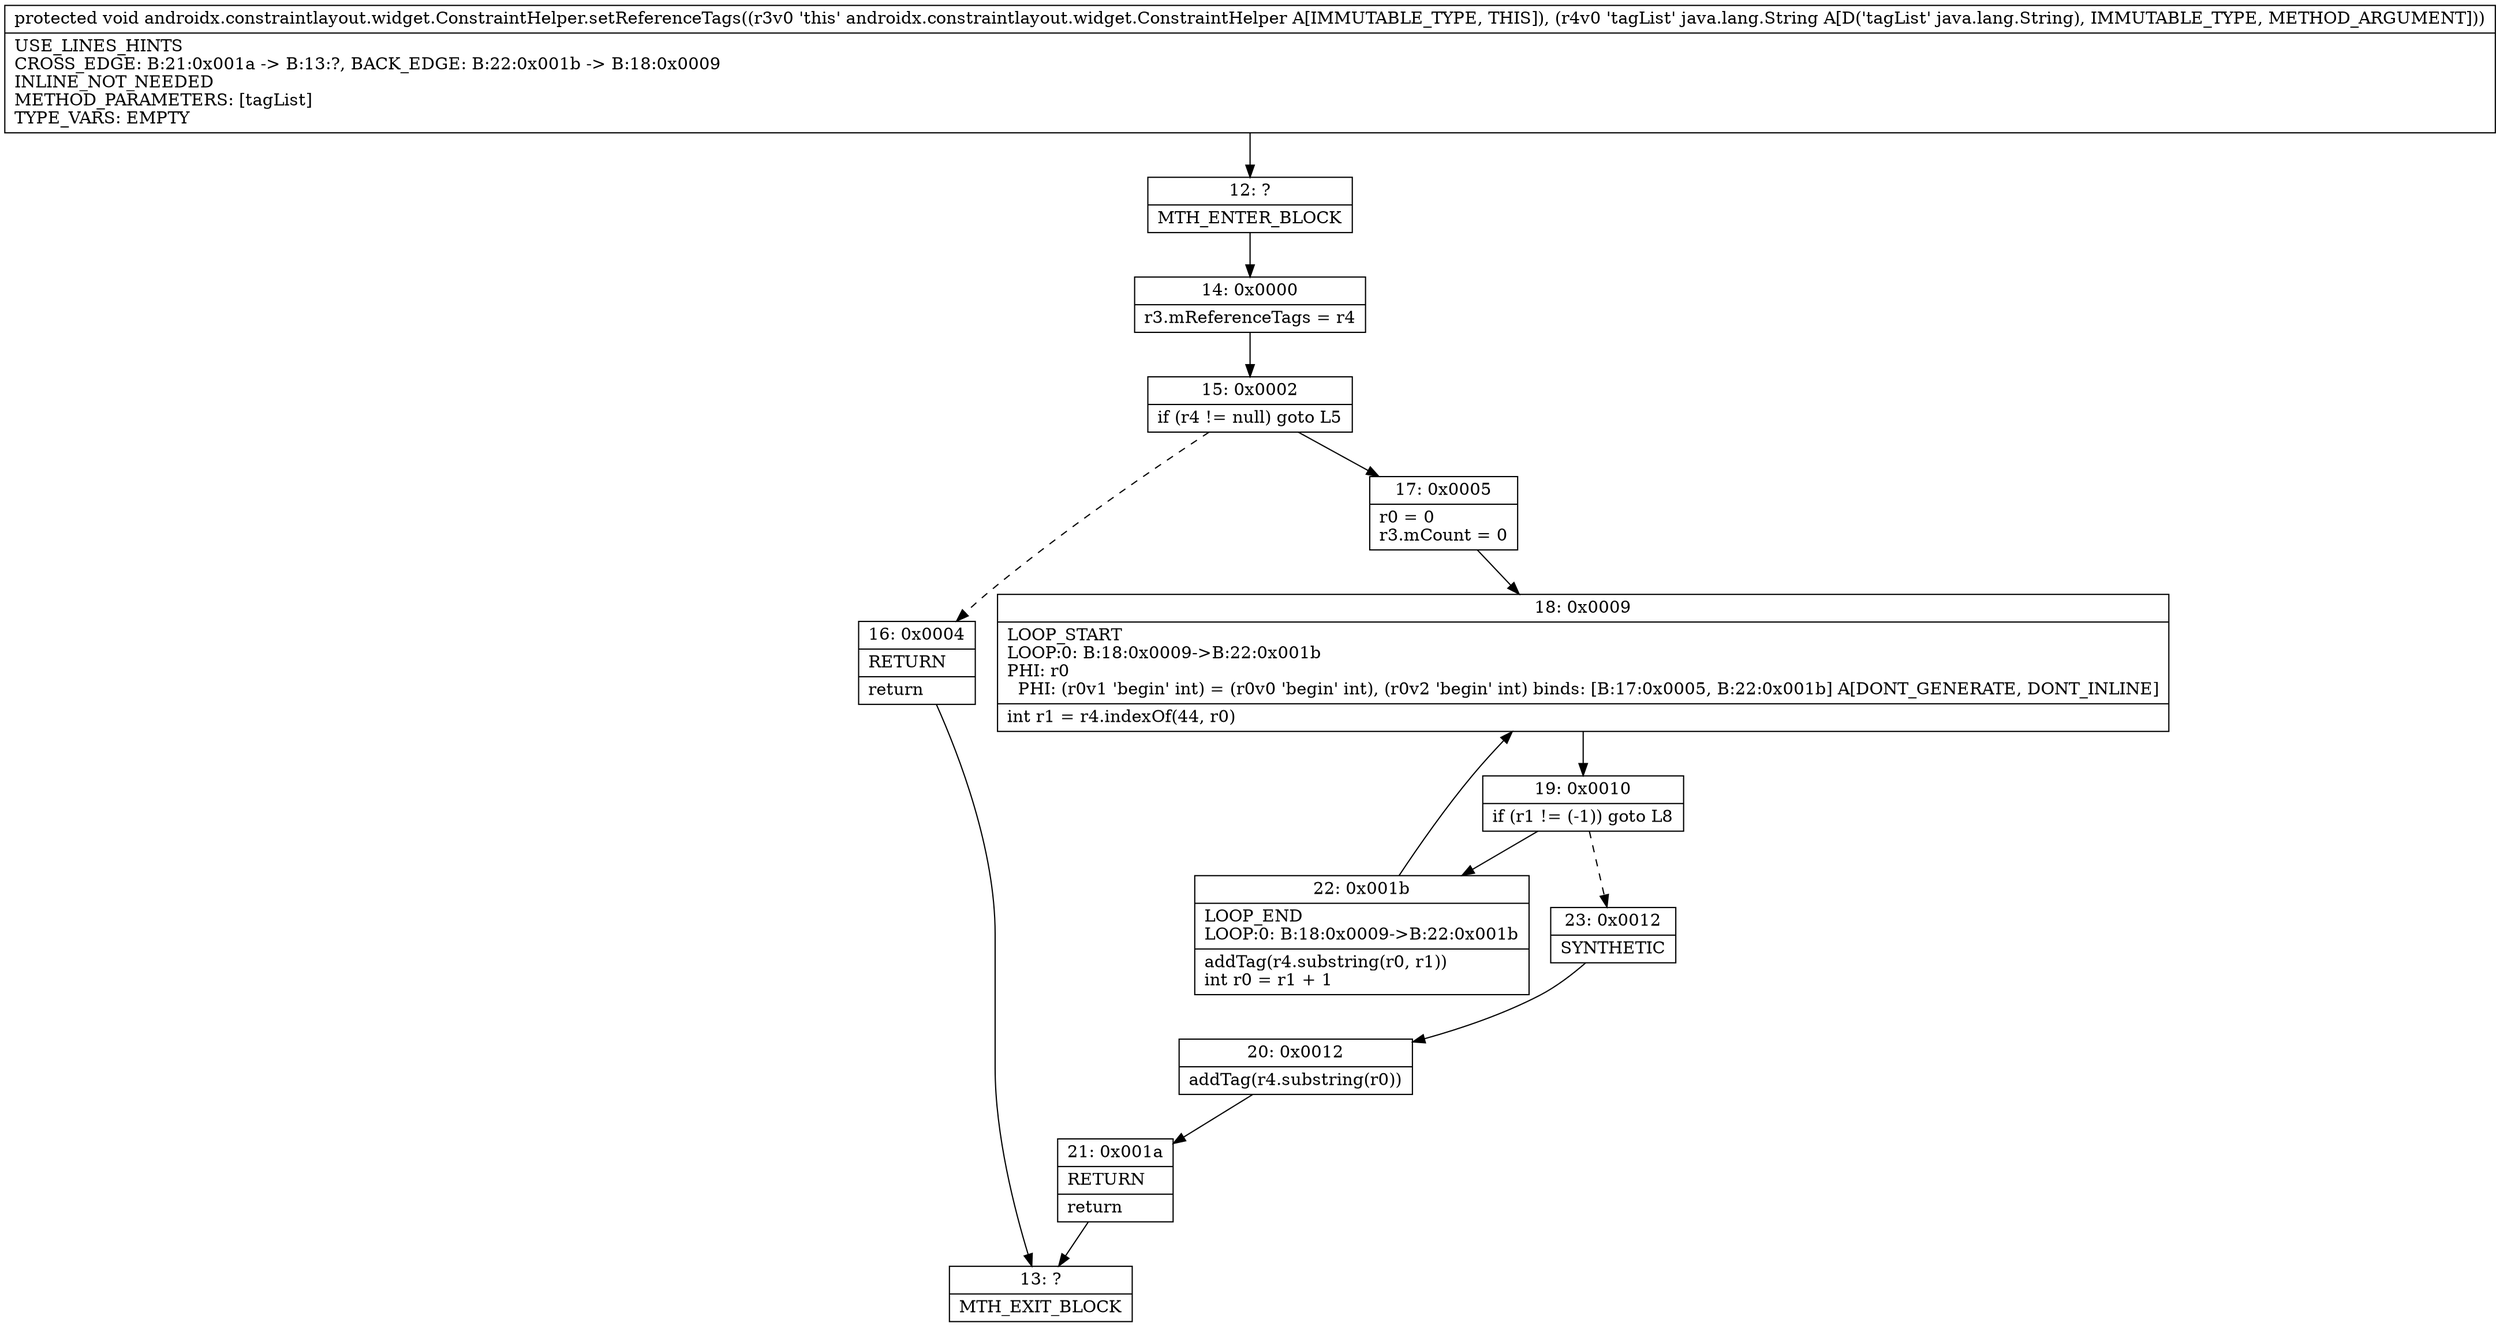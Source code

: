 digraph "CFG forandroidx.constraintlayout.widget.ConstraintHelper.setReferenceTags(Ljava\/lang\/String;)V" {
Node_12 [shape=record,label="{12\:\ ?|MTH_ENTER_BLOCK\l}"];
Node_14 [shape=record,label="{14\:\ 0x0000|r3.mReferenceTags = r4\l}"];
Node_15 [shape=record,label="{15\:\ 0x0002|if (r4 != null) goto L5\l}"];
Node_16 [shape=record,label="{16\:\ 0x0004|RETURN\l|return\l}"];
Node_13 [shape=record,label="{13\:\ ?|MTH_EXIT_BLOCK\l}"];
Node_17 [shape=record,label="{17\:\ 0x0005|r0 = 0\lr3.mCount = 0\l}"];
Node_18 [shape=record,label="{18\:\ 0x0009|LOOP_START\lLOOP:0: B:18:0x0009\-\>B:22:0x001b\lPHI: r0 \l  PHI: (r0v1 'begin' int) = (r0v0 'begin' int), (r0v2 'begin' int) binds: [B:17:0x0005, B:22:0x001b] A[DONT_GENERATE, DONT_INLINE]\l|int r1 = r4.indexOf(44, r0)\l}"];
Node_19 [shape=record,label="{19\:\ 0x0010|if (r1 != (\-1)) goto L8\l}"];
Node_22 [shape=record,label="{22\:\ 0x001b|LOOP_END\lLOOP:0: B:18:0x0009\-\>B:22:0x001b\l|addTag(r4.substring(r0, r1))\lint r0 = r1 + 1\l}"];
Node_23 [shape=record,label="{23\:\ 0x0012|SYNTHETIC\l}"];
Node_20 [shape=record,label="{20\:\ 0x0012|addTag(r4.substring(r0))\l}"];
Node_21 [shape=record,label="{21\:\ 0x001a|RETURN\l|return\l}"];
MethodNode[shape=record,label="{protected void androidx.constraintlayout.widget.ConstraintHelper.setReferenceTags((r3v0 'this' androidx.constraintlayout.widget.ConstraintHelper A[IMMUTABLE_TYPE, THIS]), (r4v0 'tagList' java.lang.String A[D('tagList' java.lang.String), IMMUTABLE_TYPE, METHOD_ARGUMENT]))  | USE_LINES_HINTS\lCROSS_EDGE: B:21:0x001a \-\> B:13:?, BACK_EDGE: B:22:0x001b \-\> B:18:0x0009\lINLINE_NOT_NEEDED\lMETHOD_PARAMETERS: [tagList]\lTYPE_VARS: EMPTY\l}"];
MethodNode -> Node_12;Node_12 -> Node_14;
Node_14 -> Node_15;
Node_15 -> Node_16[style=dashed];
Node_15 -> Node_17;
Node_16 -> Node_13;
Node_17 -> Node_18;
Node_18 -> Node_19;
Node_19 -> Node_22;
Node_19 -> Node_23[style=dashed];
Node_22 -> Node_18;
Node_23 -> Node_20;
Node_20 -> Node_21;
Node_21 -> Node_13;
}


